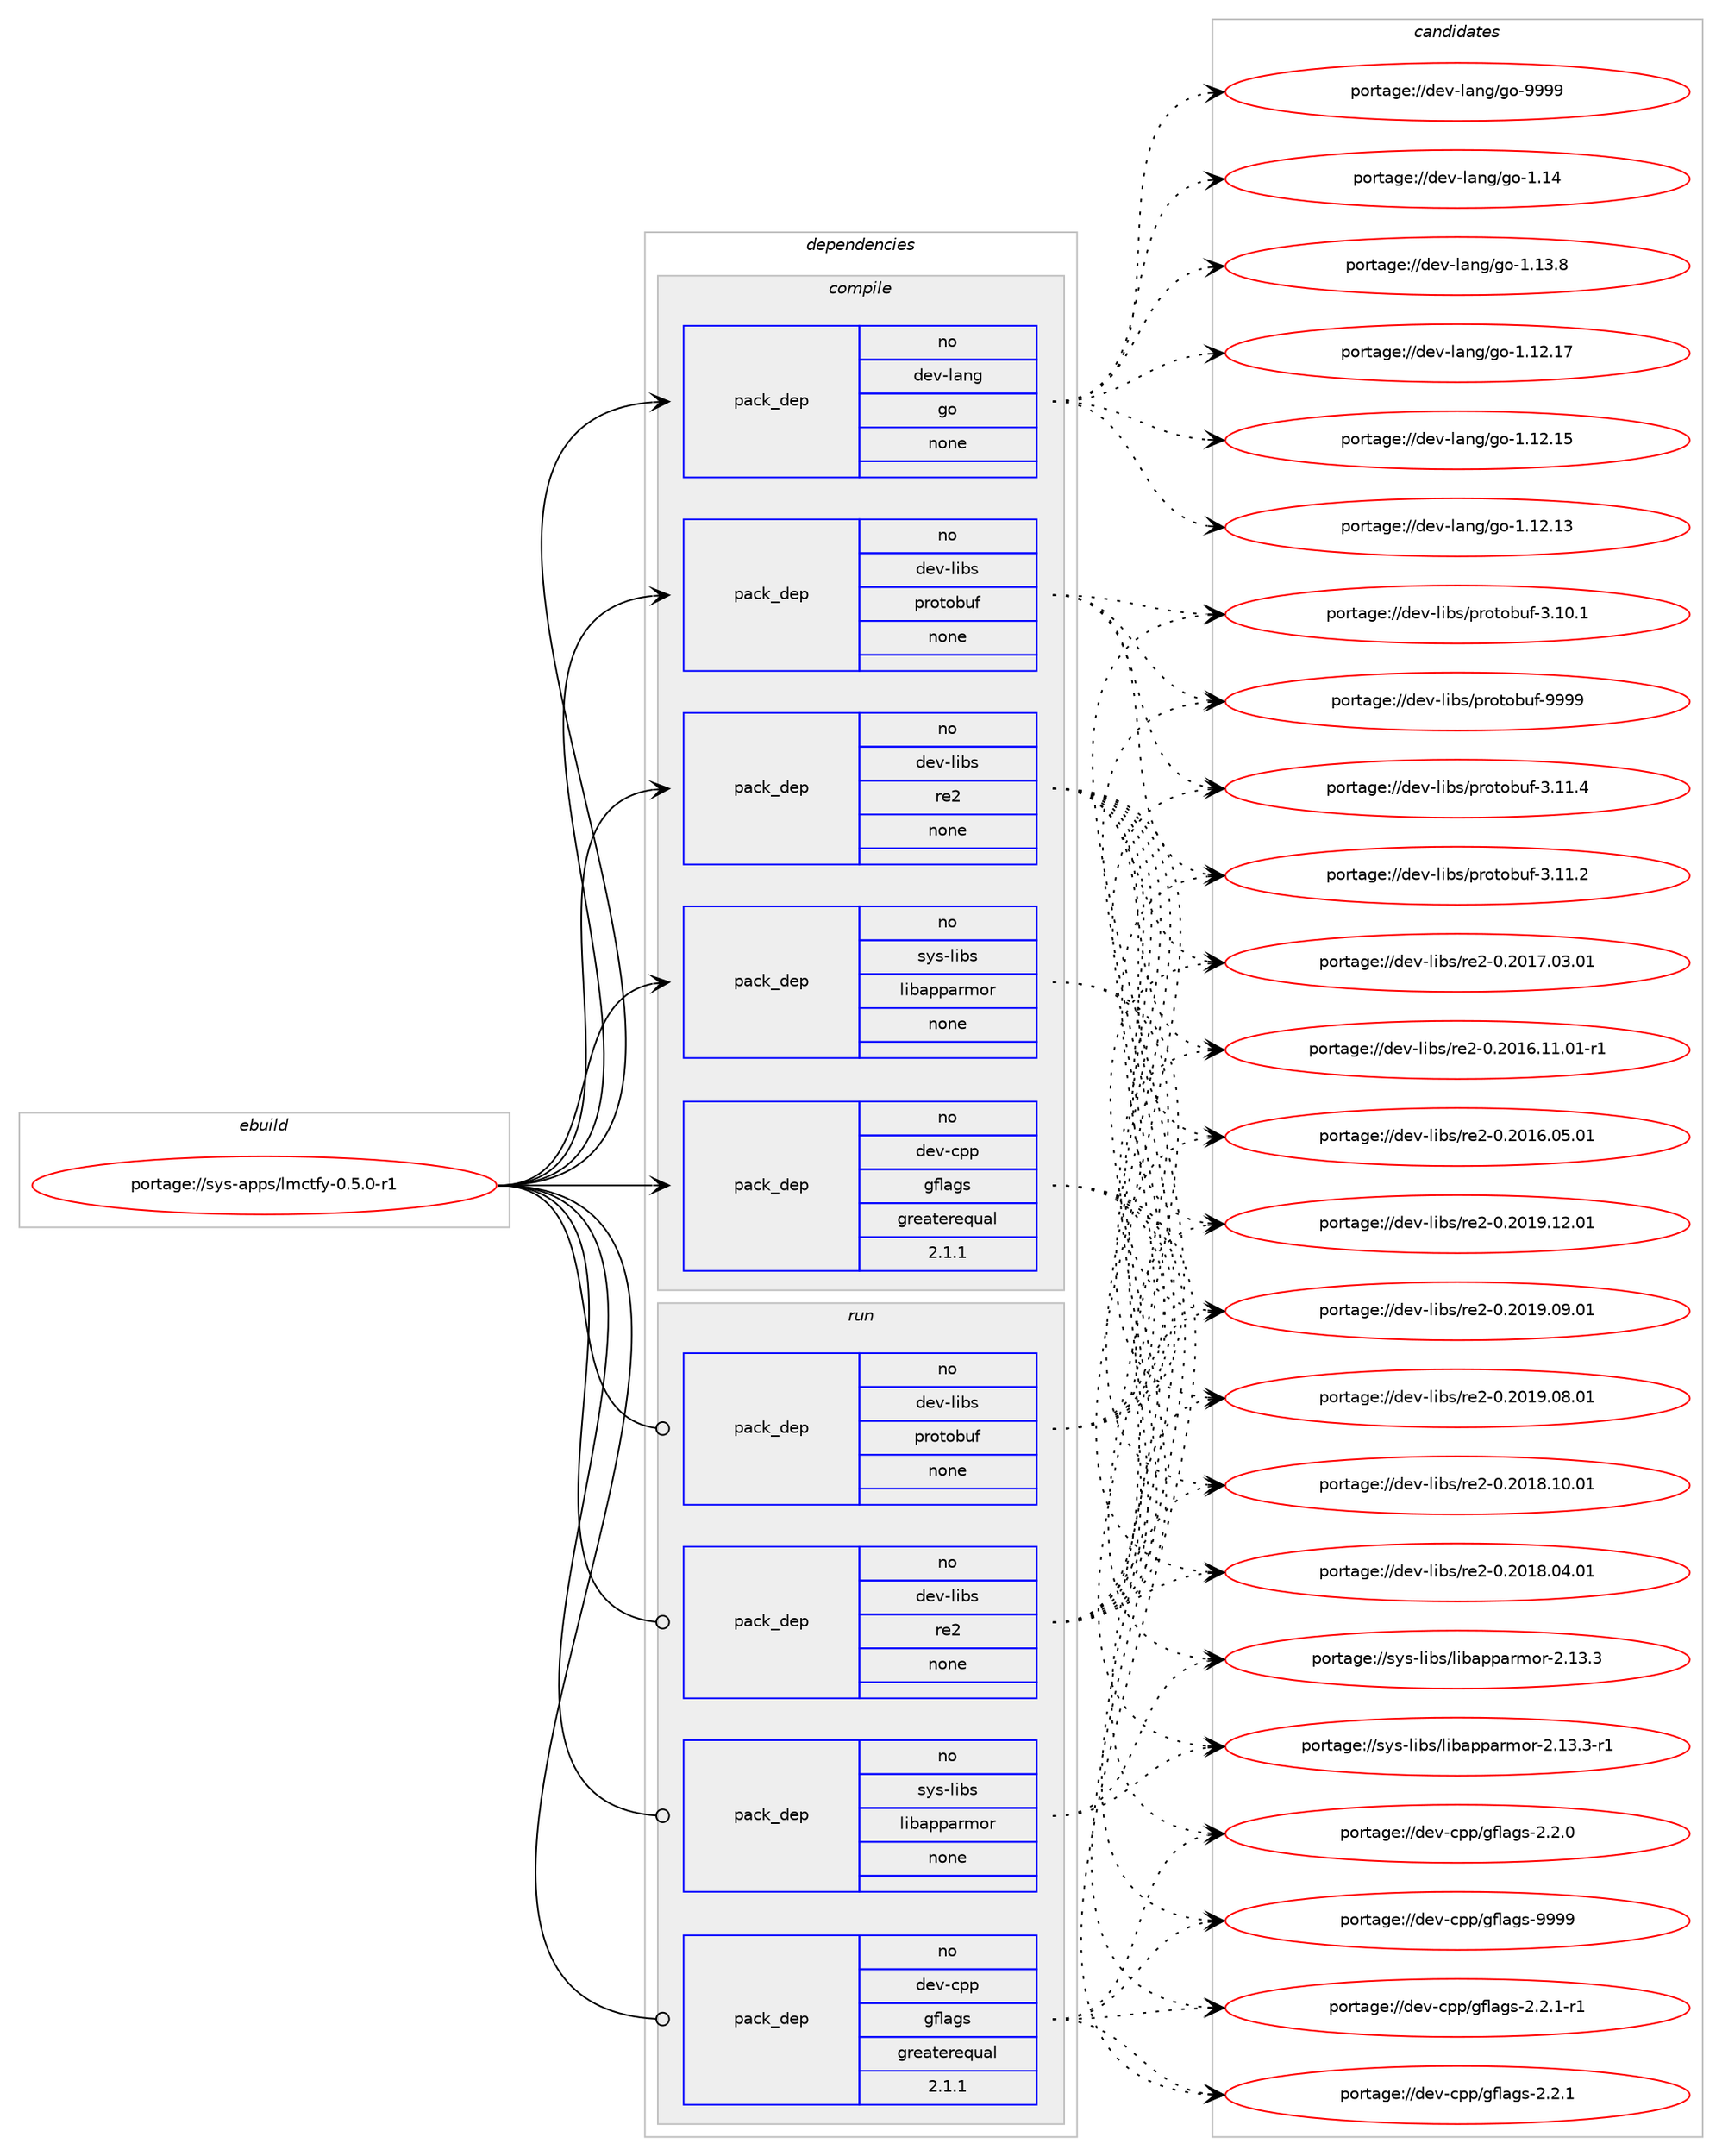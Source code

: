 digraph prolog {

# *************
# Graph options
# *************

newrank=true;
concentrate=true;
compound=true;
graph [rankdir=LR,fontname=Helvetica,fontsize=10,ranksep=1.5];#, ranksep=2.5, nodesep=0.2];
edge  [arrowhead=vee];
node  [fontname=Helvetica,fontsize=10];

# **********
# The ebuild
# **********

subgraph cluster_leftcol {
color=gray;
rank=same;
label=<<i>ebuild</i>>;
id [label="portage://sys-apps/lmctfy-0.5.0-r1", color=red, width=4, href="../sys-apps/lmctfy-0.5.0-r1.svg"];
}

# ****************
# The dependencies
# ****************

subgraph cluster_midcol {
color=gray;
label=<<i>dependencies</i>>;
subgraph cluster_compile {
fillcolor="#eeeeee";
style=filled;
label=<<i>compile</i>>;
subgraph pack23806 {
dependency29815 [label=<<TABLE BORDER="0" CELLBORDER="1" CELLSPACING="0" CELLPADDING="4" WIDTH="220"><TR><TD ROWSPAN="6" CELLPADDING="30">pack_dep</TD></TR><TR><TD WIDTH="110">no</TD></TR><TR><TD>dev-cpp</TD></TR><TR><TD>gflags</TD></TR><TR><TD>greaterequal</TD></TR><TR><TD>2.1.1</TD></TR></TABLE>>, shape=none, color=blue];
}
id:e -> dependency29815:w [weight=20,style="solid",arrowhead="vee"];
subgraph pack23807 {
dependency29816 [label=<<TABLE BORDER="0" CELLBORDER="1" CELLSPACING="0" CELLPADDING="4" WIDTH="220"><TR><TD ROWSPAN="6" CELLPADDING="30">pack_dep</TD></TR><TR><TD WIDTH="110">no</TD></TR><TR><TD>dev-lang</TD></TR><TR><TD>go</TD></TR><TR><TD>none</TD></TR><TR><TD></TD></TR></TABLE>>, shape=none, color=blue];
}
id:e -> dependency29816:w [weight=20,style="solid",arrowhead="vee"];
subgraph pack23808 {
dependency29817 [label=<<TABLE BORDER="0" CELLBORDER="1" CELLSPACING="0" CELLPADDING="4" WIDTH="220"><TR><TD ROWSPAN="6" CELLPADDING="30">pack_dep</TD></TR><TR><TD WIDTH="110">no</TD></TR><TR><TD>dev-libs</TD></TR><TR><TD>protobuf</TD></TR><TR><TD>none</TD></TR><TR><TD></TD></TR></TABLE>>, shape=none, color=blue];
}
id:e -> dependency29817:w [weight=20,style="solid",arrowhead="vee"];
subgraph pack23809 {
dependency29818 [label=<<TABLE BORDER="0" CELLBORDER="1" CELLSPACING="0" CELLPADDING="4" WIDTH="220"><TR><TD ROWSPAN="6" CELLPADDING="30">pack_dep</TD></TR><TR><TD WIDTH="110">no</TD></TR><TR><TD>dev-libs</TD></TR><TR><TD>re2</TD></TR><TR><TD>none</TD></TR><TR><TD></TD></TR></TABLE>>, shape=none, color=blue];
}
id:e -> dependency29818:w [weight=20,style="solid",arrowhead="vee"];
subgraph pack23810 {
dependency29819 [label=<<TABLE BORDER="0" CELLBORDER="1" CELLSPACING="0" CELLPADDING="4" WIDTH="220"><TR><TD ROWSPAN="6" CELLPADDING="30">pack_dep</TD></TR><TR><TD WIDTH="110">no</TD></TR><TR><TD>sys-libs</TD></TR><TR><TD>libapparmor</TD></TR><TR><TD>none</TD></TR><TR><TD></TD></TR></TABLE>>, shape=none, color=blue];
}
id:e -> dependency29819:w [weight=20,style="solid",arrowhead="vee"];
}
subgraph cluster_compileandrun {
fillcolor="#eeeeee";
style=filled;
label=<<i>compile and run</i>>;
}
subgraph cluster_run {
fillcolor="#eeeeee";
style=filled;
label=<<i>run</i>>;
subgraph pack23811 {
dependency29820 [label=<<TABLE BORDER="0" CELLBORDER="1" CELLSPACING="0" CELLPADDING="4" WIDTH="220"><TR><TD ROWSPAN="6" CELLPADDING="30">pack_dep</TD></TR><TR><TD WIDTH="110">no</TD></TR><TR><TD>dev-cpp</TD></TR><TR><TD>gflags</TD></TR><TR><TD>greaterequal</TD></TR><TR><TD>2.1.1</TD></TR></TABLE>>, shape=none, color=blue];
}
id:e -> dependency29820:w [weight=20,style="solid",arrowhead="odot"];
subgraph pack23812 {
dependency29821 [label=<<TABLE BORDER="0" CELLBORDER="1" CELLSPACING="0" CELLPADDING="4" WIDTH="220"><TR><TD ROWSPAN="6" CELLPADDING="30">pack_dep</TD></TR><TR><TD WIDTH="110">no</TD></TR><TR><TD>dev-libs</TD></TR><TR><TD>protobuf</TD></TR><TR><TD>none</TD></TR><TR><TD></TD></TR></TABLE>>, shape=none, color=blue];
}
id:e -> dependency29821:w [weight=20,style="solid",arrowhead="odot"];
subgraph pack23813 {
dependency29822 [label=<<TABLE BORDER="0" CELLBORDER="1" CELLSPACING="0" CELLPADDING="4" WIDTH="220"><TR><TD ROWSPAN="6" CELLPADDING="30">pack_dep</TD></TR><TR><TD WIDTH="110">no</TD></TR><TR><TD>dev-libs</TD></TR><TR><TD>re2</TD></TR><TR><TD>none</TD></TR><TR><TD></TD></TR></TABLE>>, shape=none, color=blue];
}
id:e -> dependency29822:w [weight=20,style="solid",arrowhead="odot"];
subgraph pack23814 {
dependency29823 [label=<<TABLE BORDER="0" CELLBORDER="1" CELLSPACING="0" CELLPADDING="4" WIDTH="220"><TR><TD ROWSPAN="6" CELLPADDING="30">pack_dep</TD></TR><TR><TD WIDTH="110">no</TD></TR><TR><TD>sys-libs</TD></TR><TR><TD>libapparmor</TD></TR><TR><TD>none</TD></TR><TR><TD></TD></TR></TABLE>>, shape=none, color=blue];
}
id:e -> dependency29823:w [weight=20,style="solid",arrowhead="odot"];
}
}

# **************
# The candidates
# **************

subgraph cluster_choices {
rank=same;
color=gray;
label=<<i>candidates</i>>;

subgraph choice23806 {
color=black;
nodesep=1;
choice100101118459911211247103102108971031154557575757 [label="portage://dev-cpp/gflags-9999", color=red, width=4,href="../dev-cpp/gflags-9999.svg"];
choice100101118459911211247103102108971031154550465046494511449 [label="portage://dev-cpp/gflags-2.2.1-r1", color=red, width=4,href="../dev-cpp/gflags-2.2.1-r1.svg"];
choice10010111845991121124710310210897103115455046504649 [label="portage://dev-cpp/gflags-2.2.1", color=red, width=4,href="../dev-cpp/gflags-2.2.1.svg"];
choice10010111845991121124710310210897103115455046504648 [label="portage://dev-cpp/gflags-2.2.0", color=red, width=4,href="../dev-cpp/gflags-2.2.0.svg"];
dependency29815:e -> choice100101118459911211247103102108971031154557575757:w [style=dotted,weight="100"];
dependency29815:e -> choice100101118459911211247103102108971031154550465046494511449:w [style=dotted,weight="100"];
dependency29815:e -> choice10010111845991121124710310210897103115455046504649:w [style=dotted,weight="100"];
dependency29815:e -> choice10010111845991121124710310210897103115455046504648:w [style=dotted,weight="100"];
}
subgraph choice23807 {
color=black;
nodesep=1;
choice1001011184510897110103471031114557575757 [label="portage://dev-lang/go-9999", color=red, width=4,href="../dev-lang/go-9999.svg"];
choice1001011184510897110103471031114549464952 [label="portage://dev-lang/go-1.14", color=red, width=4,href="../dev-lang/go-1.14.svg"];
choice10010111845108971101034710311145494649514656 [label="portage://dev-lang/go-1.13.8", color=red, width=4,href="../dev-lang/go-1.13.8.svg"];
choice1001011184510897110103471031114549464950464955 [label="portage://dev-lang/go-1.12.17", color=red, width=4,href="../dev-lang/go-1.12.17.svg"];
choice1001011184510897110103471031114549464950464953 [label="portage://dev-lang/go-1.12.15", color=red, width=4,href="../dev-lang/go-1.12.15.svg"];
choice1001011184510897110103471031114549464950464951 [label="portage://dev-lang/go-1.12.13", color=red, width=4,href="../dev-lang/go-1.12.13.svg"];
dependency29816:e -> choice1001011184510897110103471031114557575757:w [style=dotted,weight="100"];
dependency29816:e -> choice1001011184510897110103471031114549464952:w [style=dotted,weight="100"];
dependency29816:e -> choice10010111845108971101034710311145494649514656:w [style=dotted,weight="100"];
dependency29816:e -> choice1001011184510897110103471031114549464950464955:w [style=dotted,weight="100"];
dependency29816:e -> choice1001011184510897110103471031114549464950464953:w [style=dotted,weight="100"];
dependency29816:e -> choice1001011184510897110103471031114549464950464951:w [style=dotted,weight="100"];
}
subgraph choice23808 {
color=black;
nodesep=1;
choice100101118451081059811547112114111116111981171024557575757 [label="portage://dev-libs/protobuf-9999", color=red, width=4,href="../dev-libs/protobuf-9999.svg"];
choice1001011184510810598115471121141111161119811710245514649494652 [label="portage://dev-libs/protobuf-3.11.4", color=red, width=4,href="../dev-libs/protobuf-3.11.4.svg"];
choice1001011184510810598115471121141111161119811710245514649494650 [label="portage://dev-libs/protobuf-3.11.2", color=red, width=4,href="../dev-libs/protobuf-3.11.2.svg"];
choice1001011184510810598115471121141111161119811710245514649484649 [label="portage://dev-libs/protobuf-3.10.1", color=red, width=4,href="../dev-libs/protobuf-3.10.1.svg"];
dependency29817:e -> choice100101118451081059811547112114111116111981171024557575757:w [style=dotted,weight="100"];
dependency29817:e -> choice1001011184510810598115471121141111161119811710245514649494652:w [style=dotted,weight="100"];
dependency29817:e -> choice1001011184510810598115471121141111161119811710245514649494650:w [style=dotted,weight="100"];
dependency29817:e -> choice1001011184510810598115471121141111161119811710245514649484649:w [style=dotted,weight="100"];
}
subgraph choice23809 {
color=black;
nodesep=1;
choice1001011184510810598115471141015045484650484957464950464849 [label="portage://dev-libs/re2-0.2019.12.01", color=red, width=4,href="../dev-libs/re2-0.2019.12.01.svg"];
choice1001011184510810598115471141015045484650484957464857464849 [label="portage://dev-libs/re2-0.2019.09.01", color=red, width=4,href="../dev-libs/re2-0.2019.09.01.svg"];
choice1001011184510810598115471141015045484650484957464856464849 [label="portage://dev-libs/re2-0.2019.08.01", color=red, width=4,href="../dev-libs/re2-0.2019.08.01.svg"];
choice1001011184510810598115471141015045484650484956464948464849 [label="portage://dev-libs/re2-0.2018.10.01", color=red, width=4,href="../dev-libs/re2-0.2018.10.01.svg"];
choice1001011184510810598115471141015045484650484956464852464849 [label="portage://dev-libs/re2-0.2018.04.01", color=red, width=4,href="../dev-libs/re2-0.2018.04.01.svg"];
choice1001011184510810598115471141015045484650484955464851464849 [label="portage://dev-libs/re2-0.2017.03.01", color=red, width=4,href="../dev-libs/re2-0.2017.03.01.svg"];
choice10010111845108105981154711410150454846504849544649494648494511449 [label="portage://dev-libs/re2-0.2016.11.01-r1", color=red, width=4,href="../dev-libs/re2-0.2016.11.01-r1.svg"];
choice1001011184510810598115471141015045484650484954464853464849 [label="portage://dev-libs/re2-0.2016.05.01", color=red, width=4,href="../dev-libs/re2-0.2016.05.01.svg"];
dependency29818:e -> choice1001011184510810598115471141015045484650484957464950464849:w [style=dotted,weight="100"];
dependency29818:e -> choice1001011184510810598115471141015045484650484957464857464849:w [style=dotted,weight="100"];
dependency29818:e -> choice1001011184510810598115471141015045484650484957464856464849:w [style=dotted,weight="100"];
dependency29818:e -> choice1001011184510810598115471141015045484650484956464948464849:w [style=dotted,weight="100"];
dependency29818:e -> choice1001011184510810598115471141015045484650484956464852464849:w [style=dotted,weight="100"];
dependency29818:e -> choice1001011184510810598115471141015045484650484955464851464849:w [style=dotted,weight="100"];
dependency29818:e -> choice10010111845108105981154711410150454846504849544649494648494511449:w [style=dotted,weight="100"];
dependency29818:e -> choice1001011184510810598115471141015045484650484954464853464849:w [style=dotted,weight="100"];
}
subgraph choice23810 {
color=black;
nodesep=1;
choice115121115451081059811547108105989711211297114109111114455046495146514511449 [label="portage://sys-libs/libapparmor-2.13.3-r1", color=red, width=4,href="../sys-libs/libapparmor-2.13.3-r1.svg"];
choice11512111545108105981154710810598971121129711410911111445504649514651 [label="portage://sys-libs/libapparmor-2.13.3", color=red, width=4,href="../sys-libs/libapparmor-2.13.3.svg"];
dependency29819:e -> choice115121115451081059811547108105989711211297114109111114455046495146514511449:w [style=dotted,weight="100"];
dependency29819:e -> choice11512111545108105981154710810598971121129711410911111445504649514651:w [style=dotted,weight="100"];
}
subgraph choice23811 {
color=black;
nodesep=1;
choice100101118459911211247103102108971031154557575757 [label="portage://dev-cpp/gflags-9999", color=red, width=4,href="../dev-cpp/gflags-9999.svg"];
choice100101118459911211247103102108971031154550465046494511449 [label="portage://dev-cpp/gflags-2.2.1-r1", color=red, width=4,href="../dev-cpp/gflags-2.2.1-r1.svg"];
choice10010111845991121124710310210897103115455046504649 [label="portage://dev-cpp/gflags-2.2.1", color=red, width=4,href="../dev-cpp/gflags-2.2.1.svg"];
choice10010111845991121124710310210897103115455046504648 [label="portage://dev-cpp/gflags-2.2.0", color=red, width=4,href="../dev-cpp/gflags-2.2.0.svg"];
dependency29820:e -> choice100101118459911211247103102108971031154557575757:w [style=dotted,weight="100"];
dependency29820:e -> choice100101118459911211247103102108971031154550465046494511449:w [style=dotted,weight="100"];
dependency29820:e -> choice10010111845991121124710310210897103115455046504649:w [style=dotted,weight="100"];
dependency29820:e -> choice10010111845991121124710310210897103115455046504648:w [style=dotted,weight="100"];
}
subgraph choice23812 {
color=black;
nodesep=1;
choice100101118451081059811547112114111116111981171024557575757 [label="portage://dev-libs/protobuf-9999", color=red, width=4,href="../dev-libs/protobuf-9999.svg"];
choice1001011184510810598115471121141111161119811710245514649494652 [label="portage://dev-libs/protobuf-3.11.4", color=red, width=4,href="../dev-libs/protobuf-3.11.4.svg"];
choice1001011184510810598115471121141111161119811710245514649494650 [label="portage://dev-libs/protobuf-3.11.2", color=red, width=4,href="../dev-libs/protobuf-3.11.2.svg"];
choice1001011184510810598115471121141111161119811710245514649484649 [label="portage://dev-libs/protobuf-3.10.1", color=red, width=4,href="../dev-libs/protobuf-3.10.1.svg"];
dependency29821:e -> choice100101118451081059811547112114111116111981171024557575757:w [style=dotted,weight="100"];
dependency29821:e -> choice1001011184510810598115471121141111161119811710245514649494652:w [style=dotted,weight="100"];
dependency29821:e -> choice1001011184510810598115471121141111161119811710245514649494650:w [style=dotted,weight="100"];
dependency29821:e -> choice1001011184510810598115471121141111161119811710245514649484649:w [style=dotted,weight="100"];
}
subgraph choice23813 {
color=black;
nodesep=1;
choice1001011184510810598115471141015045484650484957464950464849 [label="portage://dev-libs/re2-0.2019.12.01", color=red, width=4,href="../dev-libs/re2-0.2019.12.01.svg"];
choice1001011184510810598115471141015045484650484957464857464849 [label="portage://dev-libs/re2-0.2019.09.01", color=red, width=4,href="../dev-libs/re2-0.2019.09.01.svg"];
choice1001011184510810598115471141015045484650484957464856464849 [label="portage://dev-libs/re2-0.2019.08.01", color=red, width=4,href="../dev-libs/re2-0.2019.08.01.svg"];
choice1001011184510810598115471141015045484650484956464948464849 [label="portage://dev-libs/re2-0.2018.10.01", color=red, width=4,href="../dev-libs/re2-0.2018.10.01.svg"];
choice1001011184510810598115471141015045484650484956464852464849 [label="portage://dev-libs/re2-0.2018.04.01", color=red, width=4,href="../dev-libs/re2-0.2018.04.01.svg"];
choice1001011184510810598115471141015045484650484955464851464849 [label="portage://dev-libs/re2-0.2017.03.01", color=red, width=4,href="../dev-libs/re2-0.2017.03.01.svg"];
choice10010111845108105981154711410150454846504849544649494648494511449 [label="portage://dev-libs/re2-0.2016.11.01-r1", color=red, width=4,href="../dev-libs/re2-0.2016.11.01-r1.svg"];
choice1001011184510810598115471141015045484650484954464853464849 [label="portage://dev-libs/re2-0.2016.05.01", color=red, width=4,href="../dev-libs/re2-0.2016.05.01.svg"];
dependency29822:e -> choice1001011184510810598115471141015045484650484957464950464849:w [style=dotted,weight="100"];
dependency29822:e -> choice1001011184510810598115471141015045484650484957464857464849:w [style=dotted,weight="100"];
dependency29822:e -> choice1001011184510810598115471141015045484650484957464856464849:w [style=dotted,weight="100"];
dependency29822:e -> choice1001011184510810598115471141015045484650484956464948464849:w [style=dotted,weight="100"];
dependency29822:e -> choice1001011184510810598115471141015045484650484956464852464849:w [style=dotted,weight="100"];
dependency29822:e -> choice1001011184510810598115471141015045484650484955464851464849:w [style=dotted,weight="100"];
dependency29822:e -> choice10010111845108105981154711410150454846504849544649494648494511449:w [style=dotted,weight="100"];
dependency29822:e -> choice1001011184510810598115471141015045484650484954464853464849:w [style=dotted,weight="100"];
}
subgraph choice23814 {
color=black;
nodesep=1;
choice115121115451081059811547108105989711211297114109111114455046495146514511449 [label="portage://sys-libs/libapparmor-2.13.3-r1", color=red, width=4,href="../sys-libs/libapparmor-2.13.3-r1.svg"];
choice11512111545108105981154710810598971121129711410911111445504649514651 [label="portage://sys-libs/libapparmor-2.13.3", color=red, width=4,href="../sys-libs/libapparmor-2.13.3.svg"];
dependency29823:e -> choice115121115451081059811547108105989711211297114109111114455046495146514511449:w [style=dotted,weight="100"];
dependency29823:e -> choice11512111545108105981154710810598971121129711410911111445504649514651:w [style=dotted,weight="100"];
}
}

}
